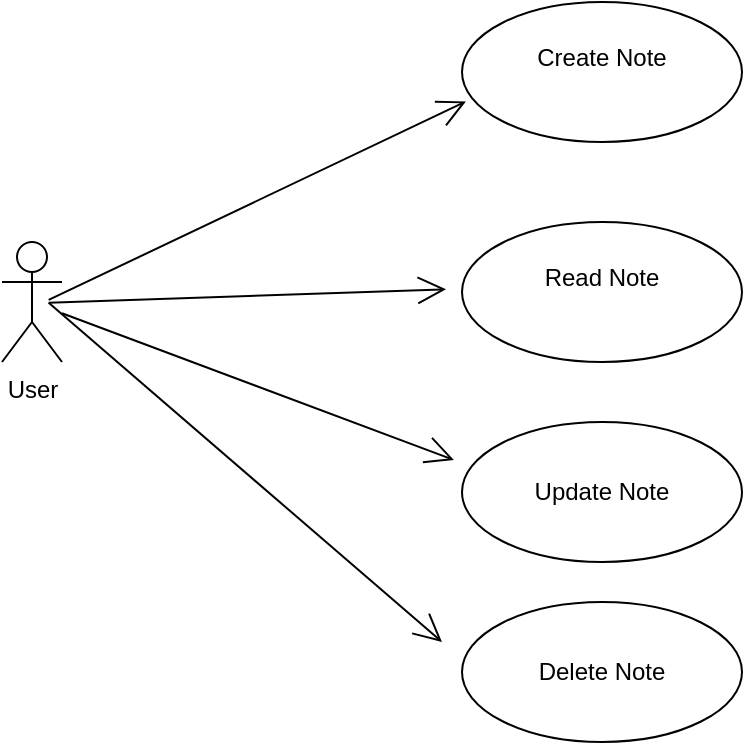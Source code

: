 <mxfile version="24.5.1" type="device">
  <diagram name="Page-1" id="ccfY9DI8_qomHA-bcHzg">
    <mxGraphModel dx="780" dy="496" grid="1" gridSize="10" guides="1" tooltips="1" connect="1" arrows="1" fold="1" page="1" pageScale="1" pageWidth="827" pageHeight="1169" math="0" shadow="0">
      <root>
        <mxCell id="0" />
        <mxCell id="1" parent="0" />
        <mxCell id="hRpvT4joR0tUktlyTJyf-1" value="Read Note&lt;div&gt;&lt;br&gt;&lt;/div&gt;" style="ellipse;whiteSpace=wrap;html=1;" parent="1" vertex="1">
          <mxGeometry x="330" y="210" width="140" height="70" as="geometry" />
        </mxCell>
        <mxCell id="hRpvT4joR0tUktlyTJyf-2" value="Update Note" style="ellipse;whiteSpace=wrap;html=1;" parent="1" vertex="1">
          <mxGeometry x="330" y="310" width="140" height="70" as="geometry" />
        </mxCell>
        <mxCell id="hRpvT4joR0tUktlyTJyf-3" value="Delete Note" style="ellipse;whiteSpace=wrap;html=1;" parent="1" vertex="1">
          <mxGeometry x="330" y="400" width="140" height="70" as="geometry" />
        </mxCell>
        <mxCell id="hRpvT4joR0tUktlyTJyf-4" value="Create Note&lt;div&gt;&lt;br&gt;&lt;/div&gt;" style="ellipse;whiteSpace=wrap;html=1;" parent="1" vertex="1">
          <mxGeometry x="330" y="100" width="140" height="70" as="geometry" />
        </mxCell>
        <mxCell id="hRpvT4joR0tUktlyTJyf-6" value="User&lt;div&gt;&lt;br&gt;&lt;/div&gt;" style="shape=umlActor;verticalLabelPosition=bottom;verticalAlign=top;html=1;" parent="1" vertex="1">
          <mxGeometry x="100" y="220" width="30" height="60" as="geometry" />
        </mxCell>
        <mxCell id="hRpvT4joR0tUktlyTJyf-7" value="" style="endArrow=open;endFill=1;endSize=12;html=1;rounded=0;entryX=0.014;entryY=0.71;entryDx=0;entryDy=0;entryPerimeter=0;exitX=0.778;exitY=0.483;exitDx=0;exitDy=0;exitPerimeter=0;" parent="1" source="hRpvT4joR0tUktlyTJyf-6" target="hRpvT4joR0tUktlyTJyf-4" edge="1">
          <mxGeometry width="160" relative="1" as="geometry">
            <mxPoint x="140" y="240" as="sourcePoint" />
            <mxPoint x="300" y="240" as="targetPoint" />
          </mxGeometry>
        </mxCell>
        <mxCell id="hRpvT4joR0tUktlyTJyf-8" value="" style="endArrow=open;endFill=1;endSize=12;html=1;rounded=0;entryX=-0.057;entryY=0.481;entryDx=0;entryDy=0;entryPerimeter=0;exitX=0.778;exitY=0.506;exitDx=0;exitDy=0;exitPerimeter=0;" parent="1" source="hRpvT4joR0tUktlyTJyf-6" target="hRpvT4joR0tUktlyTJyf-1" edge="1">
          <mxGeometry width="160" relative="1" as="geometry">
            <mxPoint x="150" y="250" as="sourcePoint" />
            <mxPoint x="342" y="160" as="targetPoint" />
          </mxGeometry>
        </mxCell>
        <mxCell id="hRpvT4joR0tUktlyTJyf-9" value="" style="endArrow=open;endFill=1;endSize=12;html=1;rounded=0;entryX=-0.029;entryY=0.271;entryDx=0;entryDy=0;entryPerimeter=0;" parent="1" source="hRpvT4joR0tUktlyTJyf-6" target="hRpvT4joR0tUktlyTJyf-2" edge="1">
          <mxGeometry width="160" relative="1" as="geometry">
            <mxPoint x="160" y="260" as="sourcePoint" />
            <mxPoint x="332" y="254" as="targetPoint" />
          </mxGeometry>
        </mxCell>
        <mxCell id="hRpvT4joR0tUktlyTJyf-11" value="" style="endArrow=open;endFill=1;endSize=12;html=1;rounded=0;exitX=0.778;exitY=0.506;exitDx=0;exitDy=0;exitPerimeter=0;" parent="1" source="hRpvT4joR0tUktlyTJyf-6" edge="1">
          <mxGeometry width="160" relative="1" as="geometry">
            <mxPoint x="140" y="266" as="sourcePoint" />
            <mxPoint x="320" y="420" as="targetPoint" />
          </mxGeometry>
        </mxCell>
      </root>
    </mxGraphModel>
  </diagram>
</mxfile>
